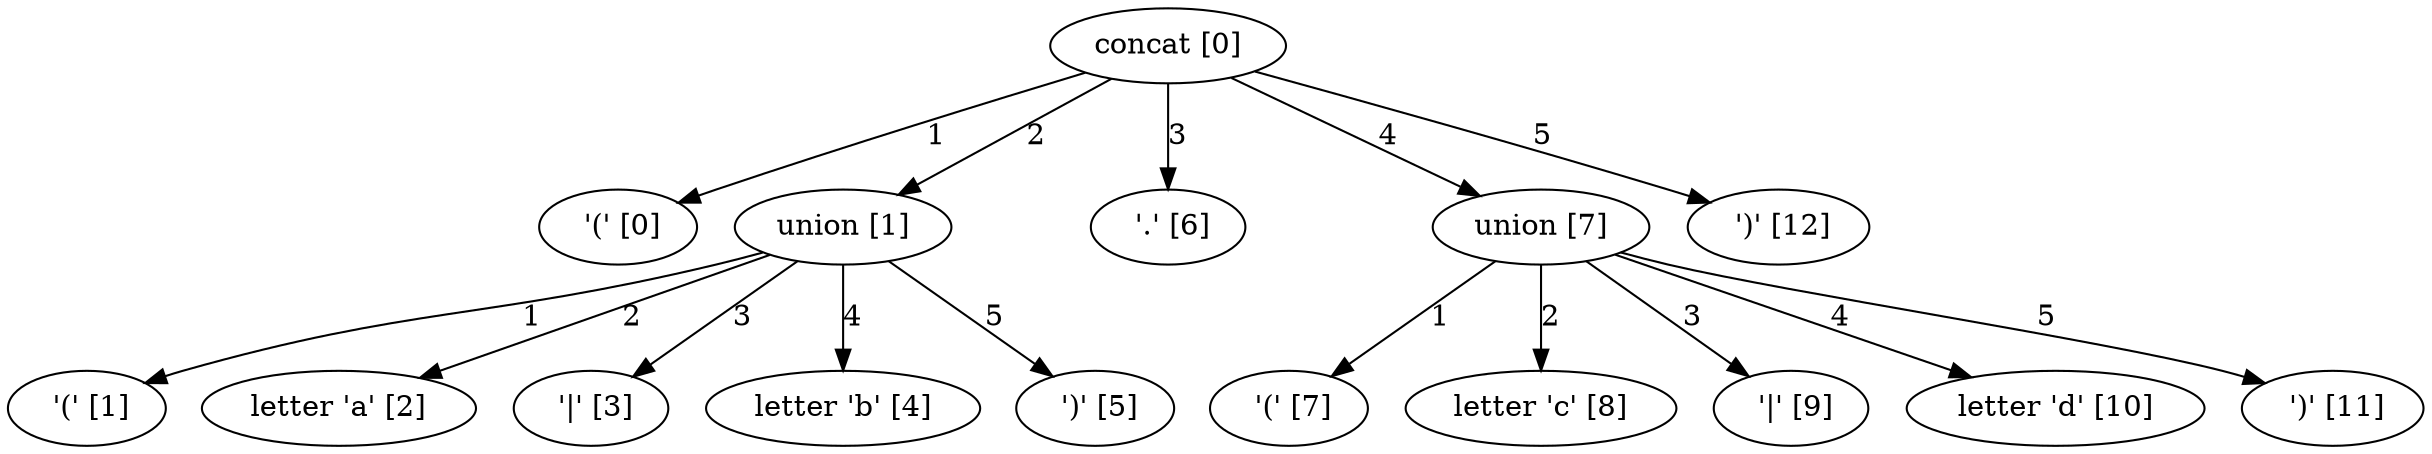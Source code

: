digraph arpeggio_graph {
140674525109856 [label="concat [0]"];
140674525109856->140674524452816 [label="1"]

140674524452816 [label=" '(' [0]"];
140674525109856->140674525109568 [label="2"]

140674525109568 [label="union [1]"];
140674525109568->140674524595576 [label="1"]

140674524595576 [label=" '(' [1]"];
140674525109568->140674524595456 [label="2"]

140674524595456 [label="letter 'a' [2]"];
140674525109568->140674524595936 [label="3"]

140674524595936 [label=" '|' [3]"];
140674525109568->140674524596056 [label="4"]

140674524596056 [label="letter 'b' [4]"];
140674525109568->140674524596176 [label="5"]

140674524596176 [label=" ')' [5]"];
140674525109856->140674524595816 [label="3"]

140674524595816 [label=" '.' [6]"];
140674525109856->140674525109712 [label="4"]

140674525109712 [label="union [7]"];
140674525109712->140674524596296 [label="1"]

140674524596296 [label=" '(' [7]"];
140674525109712->140674524595696 [label="2"]

140674524595696 [label="letter 'c' [8]"];
140674525109712->140674524596656 [label="3"]

140674524596656 [label=" '|' [9]"];
140674525109712->140674524596776 [label="4"]

140674524596776 [label="letter 'd' [10]"];
140674525109712->140674524596896 [label="5"]

140674524596896 [label=" ')' [11]"];
140674525109856->140674524596536 [label="5"]

140674524596536 [label=" ')' [12]"];
}